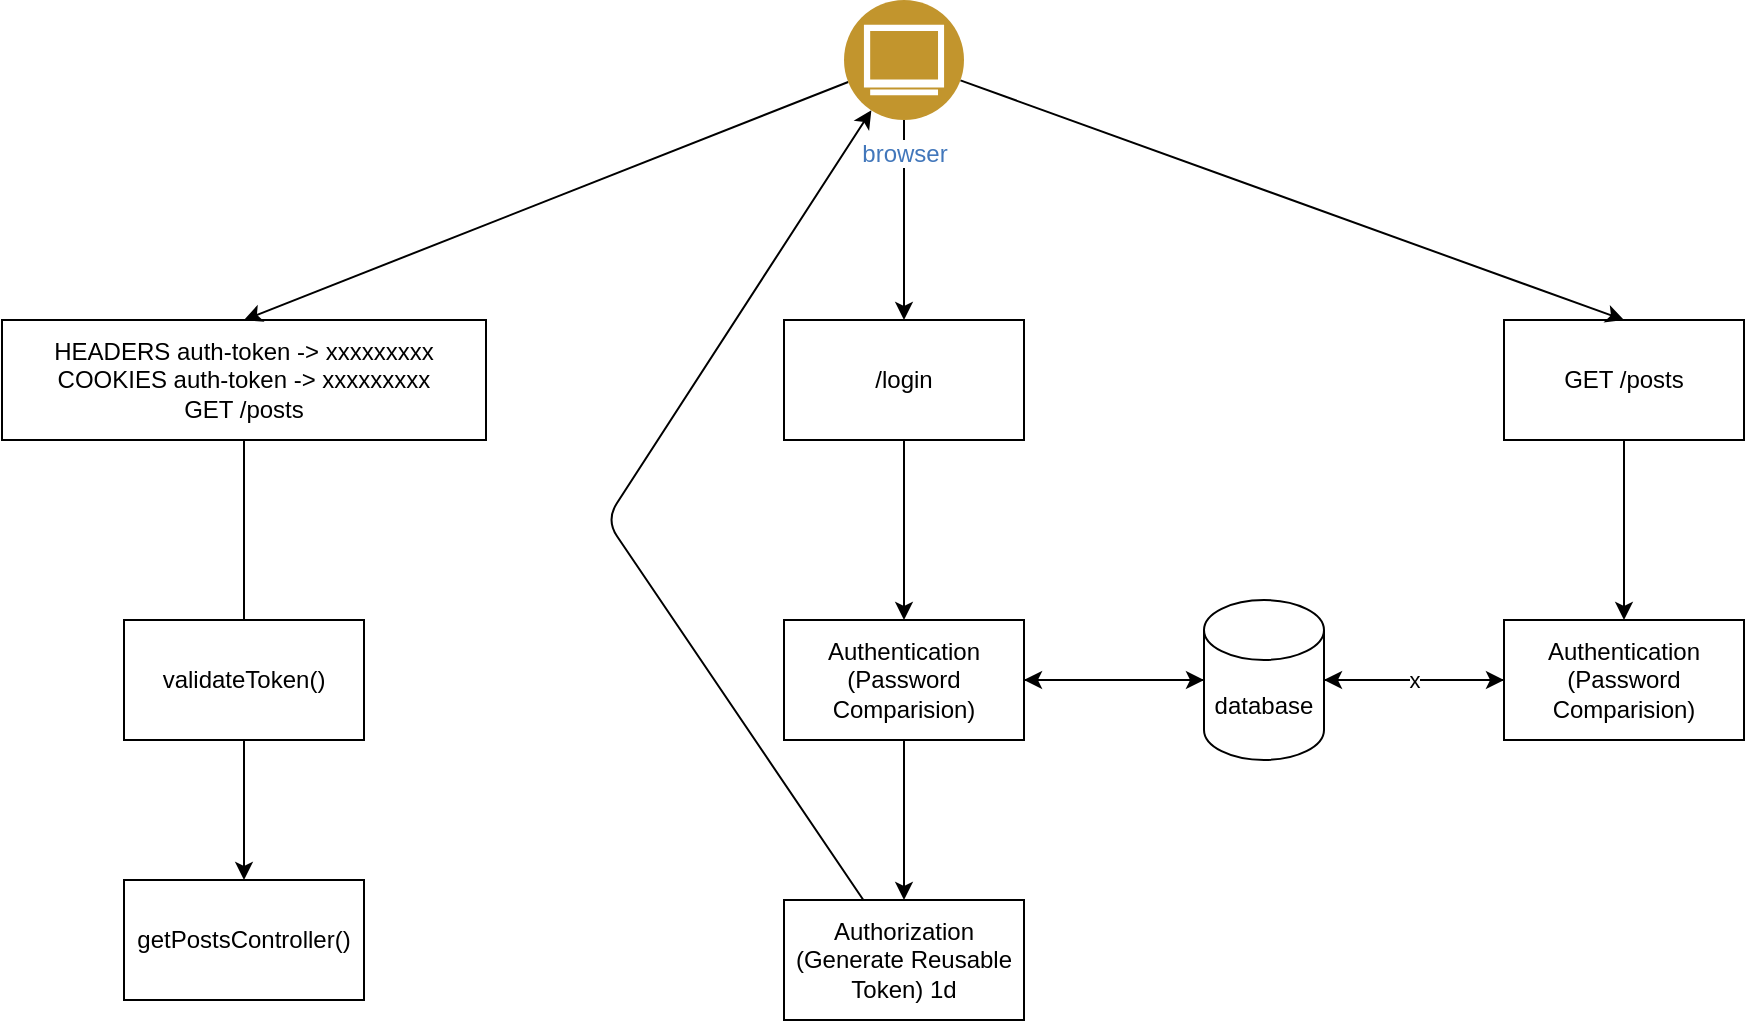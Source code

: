 <mxfile>
    <diagram id="UwLYD3pPTMi3KqgShb64" name="Page-1">
        <mxGraphModel dx="2022" dy="761" grid="1" gridSize="10" guides="1" tooltips="1" connect="1" arrows="1" fold="1" page="1" pageScale="1" pageWidth="827" pageHeight="1169" math="0" shadow="0">
            <root>
                <mxCell id="0"/>
                <mxCell id="1" parent="0"/>
                <mxCell id="21" style="edgeStyle=none;html=1;" edge="1" parent="1" source="22" target="25">
                    <mxGeometry relative="1" as="geometry"/>
                </mxCell>
                <mxCell id="22" value="/login" style="rounded=0;whiteSpace=wrap;html=1;" vertex="1" parent="1">
                    <mxGeometry x="339" y="160" width="120" height="60" as="geometry"/>
                </mxCell>
                <mxCell id="23" value="" style="edgeStyle=none;html=1;" edge="1" parent="1" source="25" target="26">
                    <mxGeometry relative="1" as="geometry"/>
                </mxCell>
                <mxCell id="24" style="edgeStyle=none;html=1;entryX=0;entryY=0.5;entryDx=0;entryDy=0;entryPerimeter=0;" edge="1" parent="1" source="25" target="33">
                    <mxGeometry relative="1" as="geometry"/>
                </mxCell>
                <mxCell id="25" value="Authentication&lt;br&gt;(Password Comparision)" style="rounded=0;whiteSpace=wrap;html=1;" vertex="1" parent="1">
                    <mxGeometry x="339" y="310" width="120" height="60" as="geometry"/>
                </mxCell>
                <mxCell id="41" style="edgeStyle=none;html=1;" edge="1" parent="1" source="26" target="35">
                    <mxGeometry relative="1" as="geometry">
                        <Array as="points">
                            <mxPoint x="250" y="260"/>
                        </Array>
                    </mxGeometry>
                </mxCell>
                <mxCell id="26" value="Authorization&lt;br&gt;(Generate Reusable Token) 1d" style="rounded=0;whiteSpace=wrap;html=1;" vertex="1" parent="1">
                    <mxGeometry x="339" y="450" width="120" height="60" as="geometry"/>
                </mxCell>
                <mxCell id="27" value="" style="edgeStyle=none;html=1;" edge="1" parent="1" source="28" target="30">
                    <mxGeometry relative="1" as="geometry"/>
                </mxCell>
                <mxCell id="28" value="GET /posts" style="rounded=0;whiteSpace=wrap;html=1;" vertex="1" parent="1">
                    <mxGeometry x="699" y="160" width="120" height="60" as="geometry"/>
                </mxCell>
                <mxCell id="29" style="edgeStyle=none;html=1;" edge="1" parent="1" source="30" target="33">
                    <mxGeometry relative="1" as="geometry"/>
                </mxCell>
                <mxCell id="30" value="Authentication&lt;br&gt;(Password Comparision)" style="rounded=0;whiteSpace=wrap;html=1;" vertex="1" parent="1">
                    <mxGeometry x="699" y="310" width="120" height="60" as="geometry"/>
                </mxCell>
                <mxCell id="31" style="edgeStyle=none;html=1;entryX=1;entryY=0.5;entryDx=0;entryDy=0;" edge="1" parent="1" source="33" target="25">
                    <mxGeometry relative="1" as="geometry"/>
                </mxCell>
                <mxCell id="32" value="x" style="edgeStyle=none;html=1;" edge="1" parent="1" source="33" target="30">
                    <mxGeometry relative="1" as="geometry"/>
                </mxCell>
                <mxCell id="33" value="database" style="shape=cylinder3;whiteSpace=wrap;html=1;boundedLbl=1;backgroundOutline=1;size=15;" vertex="1" parent="1">
                    <mxGeometry x="549" y="300" width="60" height="80" as="geometry"/>
                </mxCell>
                <mxCell id="44" value="" style="edgeStyle=none;html=1;startArrow=none;" edge="1" parent="1" source="45" target="43">
                    <mxGeometry relative="1" as="geometry"/>
                </mxCell>
                <mxCell id="34" value="HEADERS auth-token -&amp;gt; xxxxxxxxx&lt;br&gt;COOKIES auth-token -&amp;gt; xxxxxxxxx&lt;br&gt;GET /posts" style="rounded=0;whiteSpace=wrap;html=1;" vertex="1" parent="1">
                    <mxGeometry x="-52" y="160" width="242" height="60" as="geometry"/>
                </mxCell>
                <mxCell id="36" style="edgeStyle=none;html=1;" edge="1" parent="1" source="35" target="22">
                    <mxGeometry relative="1" as="geometry"/>
                </mxCell>
                <mxCell id="37" style="edgeStyle=none;html=1;entryX=0.5;entryY=0;entryDx=0;entryDy=0;" edge="1" parent="1" source="35" target="34">
                    <mxGeometry relative="1" as="geometry"/>
                </mxCell>
                <mxCell id="38" style="edgeStyle=none;html=1;entryX=0.5;entryY=0;entryDx=0;entryDy=0;" edge="1" parent="1" source="35" target="28">
                    <mxGeometry relative="1" as="geometry"/>
                </mxCell>
                <mxCell id="35" value="browser" style="aspect=fixed;perimeter=ellipsePerimeter;html=1;align=center;shadow=0;dashed=0;fontColor=#4277BB;labelBackgroundColor=#ffffff;fontSize=12;spacingTop=3;image;image=img/lib/ibm/users/browser.svg;" vertex="1" parent="1">
                    <mxGeometry x="369" width="60" height="60" as="geometry"/>
                </mxCell>
                <mxCell id="43" value="getPostsController()" style="whiteSpace=wrap;html=1;rounded=0;" vertex="1" parent="1">
                    <mxGeometry x="9" y="440" width="120" height="60" as="geometry"/>
                </mxCell>
                <mxCell id="46" value="" style="edgeStyle=none;html=1;endArrow=none;" edge="1" parent="1" source="34" target="45">
                    <mxGeometry relative="1" as="geometry">
                        <mxPoint x="69" y="220" as="sourcePoint"/>
                        <mxPoint x="69" y="440" as="targetPoint"/>
                    </mxGeometry>
                </mxCell>
                <mxCell id="45" value="validateToken()" style="whiteSpace=wrap;html=1;rounded=0;" vertex="1" parent="1">
                    <mxGeometry x="9" y="310" width="120" height="60" as="geometry"/>
                </mxCell>
            </root>
        </mxGraphModel>
    </diagram>
</mxfile>